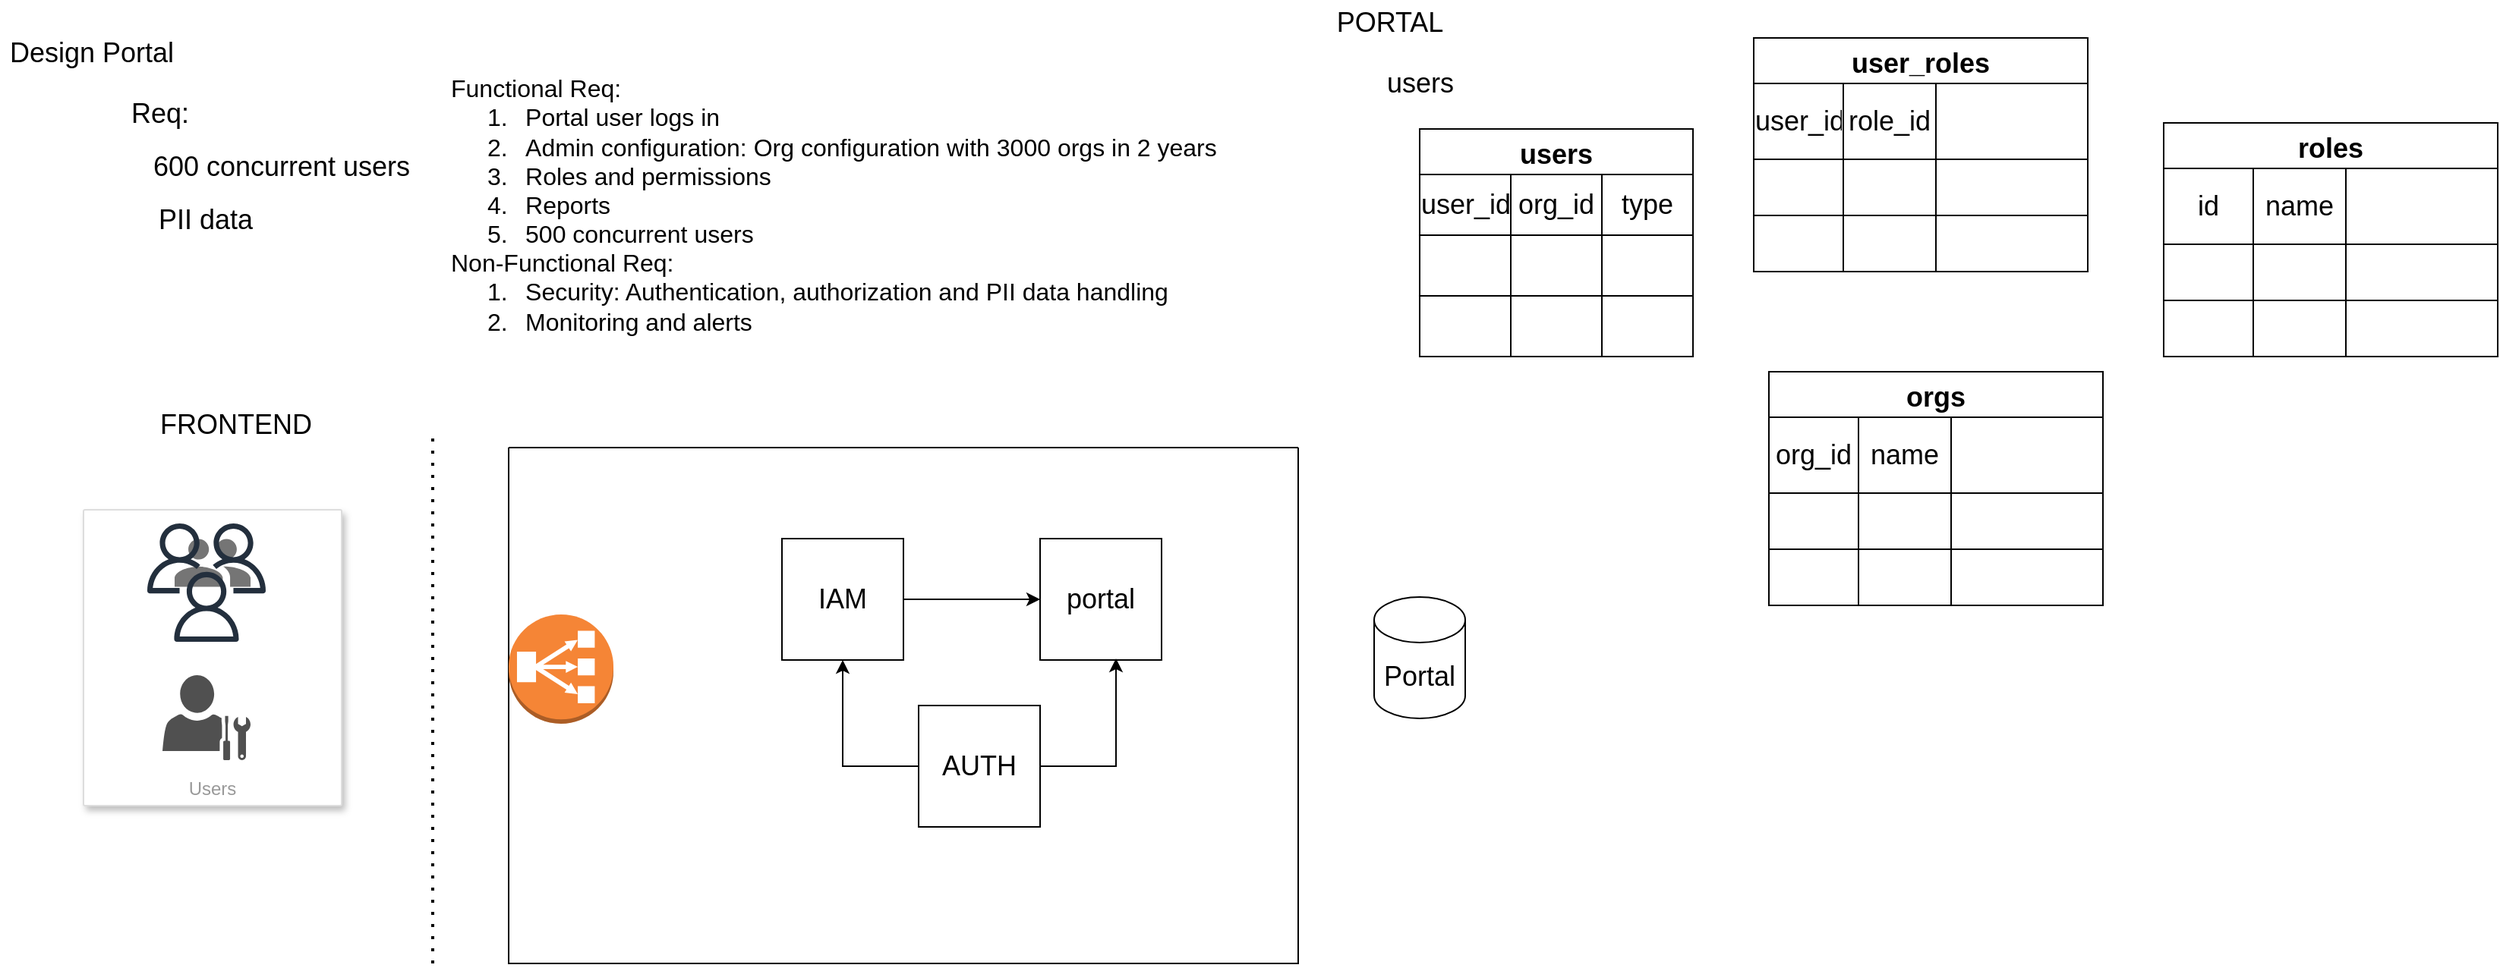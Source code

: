 <mxfile version="16.0.0" type="github">
  <diagram id="2f404044-711c-603c-8f00-f6bb4c023d3c" name="Page-1">
    <mxGraphModel dx="1298" dy="811" grid="1" gridSize="10" guides="1" tooltips="1" connect="1" arrows="1" fold="1" page="1" pageScale="1" pageWidth="4681" pageHeight="3300" background="none" math="0" shadow="0">
      <root>
        <mxCell id="0" />
        <mxCell id="1" parent="0" />
        <mxCell id="QaOnGby33gd0xWd2W6pQ-62" value="&lt;font style=&quot;font-size: 18px&quot;&gt;Design Portal&lt;/font&gt;" style="text;html=1;resizable=0;autosize=1;align=center;verticalAlign=middle;points=[];fillColor=none;strokeColor=none;rounded=0;" vertex="1" parent="1">
          <mxGeometry x="35" y="30" width="120" height="20" as="geometry" />
        </mxCell>
        <mxCell id="QaOnGby33gd0xWd2W6pQ-63" value="Req:" style="text;html=1;align=center;verticalAlign=middle;resizable=0;points=[];autosize=1;strokeColor=none;fillColor=none;fontSize=18;" vertex="1" parent="1">
          <mxGeometry x="115" y="65" width="50" height="30" as="geometry" />
        </mxCell>
        <mxCell id="QaOnGby33gd0xWd2W6pQ-64" value="600 concurrent users" style="text;html=1;align=center;verticalAlign=middle;resizable=0;points=[];autosize=1;strokeColor=none;fillColor=none;fontSize=18;" vertex="1" parent="1">
          <mxGeometry x="130" y="100" width="180" height="30" as="geometry" />
        </mxCell>
        <mxCell id="QaOnGby33gd0xWd2W6pQ-65" value="PII data" style="text;html=1;align=center;verticalAlign=middle;resizable=0;points=[];autosize=1;strokeColor=none;fillColor=none;fontSize=18;" vertex="1" parent="1">
          <mxGeometry x="130" y="135" width="80" height="30" as="geometry" />
        </mxCell>
        <mxCell id="QaOnGby33gd0xWd2W6pQ-67" value="&lt;p class=&quot;MsoNormal&quot; style=&quot;margin: 0in ; font-size: 12pt ; font-family: &amp;#34;calibri&amp;#34; , sans-serif&quot;&gt;Functional Req:&lt;/p&gt;&lt;p class=&quot;MsoListParagraphCxSpFirst&quot; style=&quot;margin: 0in 0in 0in 0.5in ; font-size: 12pt ; font-family: &amp;#34;calibri&amp;#34; , sans-serif ; text-indent: -0.25in&quot;&gt;1.&lt;span style=&quot;font-stretch: normal ; font-size: 7pt ; line-height: normal ; font-family: &amp;#34;times new roman&amp;#34;&quot;&gt;&amp;nbsp;&amp;nbsp;&amp;nbsp;&amp;nbsp; &lt;/span&gt;Portal user logs in&lt;/p&gt;&lt;p class=&quot;MsoListParagraphCxSpMiddle&quot; style=&quot;margin: 0in 0in 0in 0.5in ; font-size: 12pt ; font-family: &amp;#34;calibri&amp;#34; , sans-serif ; text-indent: -0.25in&quot;&gt;2.&lt;span style=&quot;font-stretch: normal ; font-size: 7pt ; line-height: normal ; font-family: &amp;#34;times new roman&amp;#34;&quot;&gt;&amp;nbsp;&amp;nbsp;&amp;nbsp;&amp;nbsp; &lt;/span&gt;Admin configuration: Org configuration with 3000 orgs in 2 years&lt;/p&gt;&lt;p class=&quot;MsoListParagraphCxSpMiddle&quot; style=&quot;margin: 0in 0in 0in 0.5in ; font-size: 12pt ; font-family: &amp;#34;calibri&amp;#34; , sans-serif ; text-indent: -0.25in&quot;&gt;3.&lt;span style=&quot;font-stretch: normal ; font-size: 7pt ; line-height: normal ; font-family: &amp;#34;times new roman&amp;#34;&quot;&gt;&amp;nbsp;&amp;nbsp;&amp;nbsp;&amp;nbsp; &lt;/span&gt;Roles and permissions&lt;/p&gt;&lt;p class=&quot;MsoListParagraphCxSpMiddle&quot; style=&quot;margin: 0in 0in 0in 0.5in ; font-size: 12pt ; font-family: &amp;#34;calibri&amp;#34; , sans-serif ; text-indent: -0.25in&quot;&gt;4.&lt;span style=&quot;font-stretch: normal ; font-size: 7pt ; line-height: normal ; font-family: &amp;#34;times new roman&amp;#34;&quot;&gt;&amp;nbsp;&amp;nbsp;&amp;nbsp;&amp;nbsp; &lt;/span&gt;Reports&lt;/p&gt;&lt;p class=&quot;MsoListParagraphCxSpLast&quot; style=&quot;margin: 0in 0in 0in 0.5in ; font-size: 12pt ; font-family: &amp;#34;calibri&amp;#34; , sans-serif ; text-indent: -0.25in&quot;&gt;5.&lt;span style=&quot;font-stretch: normal ; font-size: 7pt ; line-height: normal ; font-family: &amp;#34;times new roman&amp;#34;&quot;&gt;&amp;nbsp;&amp;nbsp;&amp;nbsp;&amp;nbsp; &lt;/span&gt;500 concurrent users&lt;/p&gt;&lt;p class=&quot;MsoNormal&quot; style=&quot;margin: 0in ; font-size: 12pt ; font-family: &amp;#34;calibri&amp;#34; , sans-serif&quot;&gt;Non-Functional Req:&lt;/p&gt;&lt;p class=&quot;MsoListParagraphCxSpFirst&quot; style=&quot;margin: 0in 0in 0in 0.5in ; font-size: 12pt ; font-family: &amp;#34;calibri&amp;#34; , sans-serif ; text-indent: -0.25in&quot;&gt;1.&lt;span style=&quot;font-stretch: normal ; font-size: 7pt ; line-height: normal ; font-family: &amp;#34;times new roman&amp;#34;&quot;&gt;&amp;nbsp;&amp;nbsp;&amp;nbsp;&amp;nbsp; &lt;/span&gt;Security: Authentication, authorization and PII data handling&lt;/p&gt;&lt;p class=&quot;MsoListParagraphCxSpLast&quot; style=&quot;margin: 0in 0in 0in 0.5in ; font-size: 12pt ; font-family: &amp;#34;calibri&amp;#34; , sans-serif ; text-indent: -0.25in&quot;&gt;2.&lt;span style=&quot;font-stretch: normal ; font-size: 7pt ; line-height: normal ; font-family: &amp;#34;times new roman&amp;#34;&quot;&gt;&amp;nbsp;&amp;nbsp;&amp;nbsp;&amp;nbsp; &lt;/span&gt;Monitoring and alerts&lt;/p&gt;" style="text;html=1;align=left;verticalAlign=middle;resizable=0;points=[];autosize=1;strokeColor=none;fillColor=none;fontSize=18;" vertex="1" parent="1">
          <mxGeometry x="330" y="40" width="520" height="200" as="geometry" />
        </mxCell>
        <mxCell id="QaOnGby33gd0xWd2W6pQ-72" value="" style="swimlane;startSize=0;fontSize=18;" vertex="1" parent="1">
          <mxGeometry x="370" y="300" width="520" height="340" as="geometry">
            <mxRectangle x="390" y="360" width="50" height="40" as="alternateBounds" />
          </mxGeometry>
        </mxCell>
        <mxCell id="QaOnGby33gd0xWd2W6pQ-73" value="portal" style="whiteSpace=wrap;html=1;aspect=fixed;fontSize=18;" vertex="1" parent="QaOnGby33gd0xWd2W6pQ-72">
          <mxGeometry x="350" y="60" width="80" height="80" as="geometry" />
        </mxCell>
        <mxCell id="QaOnGby33gd0xWd2W6pQ-146" style="edgeStyle=orthogonalEdgeStyle;rounded=0;orthogonalLoop=1;jettySize=auto;html=1;fontSize=18;" edge="1" parent="QaOnGby33gd0xWd2W6pQ-72" source="QaOnGby33gd0xWd2W6pQ-74" target="QaOnGby33gd0xWd2W6pQ-75">
          <mxGeometry relative="1" as="geometry" />
        </mxCell>
        <mxCell id="QaOnGby33gd0xWd2W6pQ-147" style="edgeStyle=orthogonalEdgeStyle;rounded=0;orthogonalLoop=1;jettySize=auto;html=1;exitX=1;exitY=0.5;exitDx=0;exitDy=0;entryX=0.625;entryY=0.988;entryDx=0;entryDy=0;entryPerimeter=0;fontSize=18;" edge="1" parent="QaOnGby33gd0xWd2W6pQ-72" source="QaOnGby33gd0xWd2W6pQ-74" target="QaOnGby33gd0xWd2W6pQ-73">
          <mxGeometry relative="1" as="geometry" />
        </mxCell>
        <mxCell id="QaOnGby33gd0xWd2W6pQ-74" value="AUTH" style="whiteSpace=wrap;html=1;aspect=fixed;fontSize=18;" vertex="1" parent="QaOnGby33gd0xWd2W6pQ-72">
          <mxGeometry x="270" y="170" width="80" height="80" as="geometry" />
        </mxCell>
        <mxCell id="QaOnGby33gd0xWd2W6pQ-148" style="edgeStyle=orthogonalEdgeStyle;rounded=0;orthogonalLoop=1;jettySize=auto;html=1;exitX=1;exitY=0.5;exitDx=0;exitDy=0;entryX=0;entryY=0.5;entryDx=0;entryDy=0;fontSize=18;" edge="1" parent="QaOnGby33gd0xWd2W6pQ-72" source="QaOnGby33gd0xWd2W6pQ-75" target="QaOnGby33gd0xWd2W6pQ-73">
          <mxGeometry relative="1" as="geometry" />
        </mxCell>
        <mxCell id="QaOnGby33gd0xWd2W6pQ-75" value="IAM" style="whiteSpace=wrap;html=1;aspect=fixed;fontSize=18;" vertex="1" parent="QaOnGby33gd0xWd2W6pQ-72">
          <mxGeometry x="180" y="60" width="80" height="80" as="geometry" />
        </mxCell>
        <mxCell id="QaOnGby33gd0xWd2W6pQ-149" value="" style="outlineConnect=0;dashed=0;verticalLabelPosition=bottom;verticalAlign=top;align=center;html=1;shape=mxgraph.aws3.classic_load_balancer;fillColor=#F58536;gradientColor=none;fontSize=18;" vertex="1" parent="QaOnGby33gd0xWd2W6pQ-72">
          <mxGeometry y="110" width="69" height="72" as="geometry" />
        </mxCell>
        <mxCell id="QaOnGby33gd0xWd2W6pQ-76" value="" style="endArrow=none;dashed=1;html=1;dashPattern=1 3;strokeWidth=2;rounded=0;fontSize=18;" edge="1" parent="1">
          <mxGeometry width="50" height="50" relative="1" as="geometry">
            <mxPoint x="320" y="640" as="sourcePoint" />
            <mxPoint x="320" y="290" as="targetPoint" />
          </mxGeometry>
        </mxCell>
        <mxCell id="QaOnGby33gd0xWd2W6pQ-78" value="Portal" style="shape=cylinder3;whiteSpace=wrap;html=1;boundedLbl=1;backgroundOutline=1;size=15;fontSize=18;" vertex="1" parent="1">
          <mxGeometry x="940" y="398.5" width="60" height="80" as="geometry" />
        </mxCell>
        <mxCell id="QaOnGby33gd0xWd2W6pQ-81" value="users" style="shape=table;startSize=30;container=1;collapsible=0;childLayout=tableLayout;fontStyle=1;align=center;pointerEvents=1;fontSize=18;" vertex="1" parent="1">
          <mxGeometry x="970" y="90" width="180" height="150" as="geometry" />
        </mxCell>
        <mxCell id="QaOnGby33gd0xWd2W6pQ-82" value="" style="shape=partialRectangle;html=1;whiteSpace=wrap;collapsible=0;dropTarget=0;pointerEvents=0;fillColor=none;top=0;left=0;bottom=0;right=0;points=[[0,0.5],[1,0.5]];portConstraint=eastwest;fontSize=18;" vertex="1" parent="QaOnGby33gd0xWd2W6pQ-81">
          <mxGeometry y="30" width="180" height="40" as="geometry" />
        </mxCell>
        <mxCell id="QaOnGby33gd0xWd2W6pQ-83" value="user_id" style="shape=partialRectangle;html=1;whiteSpace=wrap;connectable=0;fillColor=none;top=0;left=0;bottom=0;right=0;overflow=hidden;pointerEvents=1;fontSize=18;" vertex="1" parent="QaOnGby33gd0xWd2W6pQ-82">
          <mxGeometry width="60" height="40" as="geometry">
            <mxRectangle width="60" height="40" as="alternateBounds" />
          </mxGeometry>
        </mxCell>
        <mxCell id="QaOnGby33gd0xWd2W6pQ-84" value="org_id" style="shape=partialRectangle;html=1;whiteSpace=wrap;connectable=0;fillColor=none;top=0;left=0;bottom=0;right=0;overflow=hidden;pointerEvents=1;fontSize=18;" vertex="1" parent="QaOnGby33gd0xWd2W6pQ-82">
          <mxGeometry x="60" width="60" height="40" as="geometry">
            <mxRectangle width="60" height="40" as="alternateBounds" />
          </mxGeometry>
        </mxCell>
        <mxCell id="QaOnGby33gd0xWd2W6pQ-85" value="type" style="shape=partialRectangle;html=1;whiteSpace=wrap;connectable=0;fillColor=none;top=0;left=0;bottom=0;right=0;overflow=hidden;pointerEvents=1;fontSize=18;" vertex="1" parent="QaOnGby33gd0xWd2W6pQ-82">
          <mxGeometry x="120" width="60" height="40" as="geometry">
            <mxRectangle width="60" height="40" as="alternateBounds" />
          </mxGeometry>
        </mxCell>
        <mxCell id="QaOnGby33gd0xWd2W6pQ-86" value="" style="shape=partialRectangle;html=1;whiteSpace=wrap;collapsible=0;dropTarget=0;pointerEvents=0;fillColor=none;top=0;left=0;bottom=0;right=0;points=[[0,0.5],[1,0.5]];portConstraint=eastwest;fontSize=18;" vertex="1" parent="QaOnGby33gd0xWd2W6pQ-81">
          <mxGeometry y="70" width="180" height="40" as="geometry" />
        </mxCell>
        <mxCell id="QaOnGby33gd0xWd2W6pQ-87" value="" style="shape=partialRectangle;html=1;whiteSpace=wrap;connectable=0;fillColor=none;top=0;left=0;bottom=0;right=0;overflow=hidden;pointerEvents=1;fontSize=18;" vertex="1" parent="QaOnGby33gd0xWd2W6pQ-86">
          <mxGeometry width="60" height="40" as="geometry">
            <mxRectangle width="60" height="40" as="alternateBounds" />
          </mxGeometry>
        </mxCell>
        <mxCell id="QaOnGby33gd0xWd2W6pQ-88" value="" style="shape=partialRectangle;html=1;whiteSpace=wrap;connectable=0;fillColor=none;top=0;left=0;bottom=0;right=0;overflow=hidden;pointerEvents=1;fontSize=18;" vertex="1" parent="QaOnGby33gd0xWd2W6pQ-86">
          <mxGeometry x="60" width="60" height="40" as="geometry">
            <mxRectangle width="60" height="40" as="alternateBounds" />
          </mxGeometry>
        </mxCell>
        <mxCell id="QaOnGby33gd0xWd2W6pQ-89" value="" style="shape=partialRectangle;html=1;whiteSpace=wrap;connectable=0;fillColor=none;top=0;left=0;bottom=0;right=0;overflow=hidden;pointerEvents=1;fontSize=18;" vertex="1" parent="QaOnGby33gd0xWd2W6pQ-86">
          <mxGeometry x="120" width="60" height="40" as="geometry">
            <mxRectangle width="60" height="40" as="alternateBounds" />
          </mxGeometry>
        </mxCell>
        <mxCell id="QaOnGby33gd0xWd2W6pQ-90" value="" style="shape=partialRectangle;html=1;whiteSpace=wrap;collapsible=0;dropTarget=0;pointerEvents=0;fillColor=none;top=0;left=0;bottom=0;right=0;points=[[0,0.5],[1,0.5]];portConstraint=eastwest;fontSize=18;" vertex="1" parent="QaOnGby33gd0xWd2W6pQ-81">
          <mxGeometry y="110" width="180" height="40" as="geometry" />
        </mxCell>
        <mxCell id="QaOnGby33gd0xWd2W6pQ-91" value="" style="shape=partialRectangle;html=1;whiteSpace=wrap;connectable=0;fillColor=none;top=0;left=0;bottom=0;right=0;overflow=hidden;pointerEvents=1;fontSize=18;" vertex="1" parent="QaOnGby33gd0xWd2W6pQ-90">
          <mxGeometry width="60" height="40" as="geometry">
            <mxRectangle width="60" height="40" as="alternateBounds" />
          </mxGeometry>
        </mxCell>
        <mxCell id="QaOnGby33gd0xWd2W6pQ-92" value="" style="shape=partialRectangle;html=1;whiteSpace=wrap;connectable=0;fillColor=none;top=0;left=0;bottom=0;right=0;overflow=hidden;pointerEvents=1;fontSize=18;" vertex="1" parent="QaOnGby33gd0xWd2W6pQ-90">
          <mxGeometry x="60" width="60" height="40" as="geometry">
            <mxRectangle width="60" height="40" as="alternateBounds" />
          </mxGeometry>
        </mxCell>
        <mxCell id="QaOnGby33gd0xWd2W6pQ-93" value="" style="shape=partialRectangle;html=1;whiteSpace=wrap;connectable=0;fillColor=none;top=0;left=0;bottom=0;right=0;overflow=hidden;pointerEvents=1;fontSize=18;" vertex="1" parent="QaOnGby33gd0xWd2W6pQ-90">
          <mxGeometry x="120" width="60" height="40" as="geometry">
            <mxRectangle width="60" height="40" as="alternateBounds" />
          </mxGeometry>
        </mxCell>
        <mxCell id="QaOnGby33gd0xWd2W6pQ-94" value="users" style="text;html=1;align=center;verticalAlign=middle;resizable=0;points=[];autosize=1;strokeColor=none;fillColor=none;fontSize=18;" vertex="1" parent="1">
          <mxGeometry x="940" y="45" width="60" height="30" as="geometry" />
        </mxCell>
        <mxCell id="QaOnGby33gd0xWd2W6pQ-96" value="orgs" style="shape=table;startSize=30;container=1;collapsible=0;childLayout=tableLayout;fontStyle=1;align=center;pointerEvents=1;fontSize=18;" vertex="1" parent="1">
          <mxGeometry x="1200" y="250" width="220" height="154" as="geometry" />
        </mxCell>
        <mxCell id="QaOnGby33gd0xWd2W6pQ-97" value="" style="shape=partialRectangle;html=1;whiteSpace=wrap;collapsible=0;dropTarget=0;pointerEvents=0;fillColor=none;top=0;left=0;bottom=0;right=0;points=[[0,0.5],[1,0.5]];portConstraint=eastwest;fontSize=18;" vertex="1" parent="QaOnGby33gd0xWd2W6pQ-96">
          <mxGeometry y="30" width="220" height="50" as="geometry" />
        </mxCell>
        <mxCell id="QaOnGby33gd0xWd2W6pQ-98" value="org_id" style="shape=partialRectangle;html=1;whiteSpace=wrap;connectable=0;fillColor=none;top=0;left=0;bottom=0;right=0;overflow=hidden;pointerEvents=1;fontSize=18;" vertex="1" parent="QaOnGby33gd0xWd2W6pQ-97">
          <mxGeometry width="59" height="50" as="geometry">
            <mxRectangle width="59" height="50" as="alternateBounds" />
          </mxGeometry>
        </mxCell>
        <mxCell id="QaOnGby33gd0xWd2W6pQ-99" value="name" style="shape=partialRectangle;html=1;whiteSpace=wrap;connectable=0;fillColor=none;top=0;left=0;bottom=0;right=0;overflow=hidden;pointerEvents=1;fontSize=18;" vertex="1" parent="QaOnGby33gd0xWd2W6pQ-97">
          <mxGeometry x="59" width="61" height="50" as="geometry">
            <mxRectangle width="61" height="50" as="alternateBounds" />
          </mxGeometry>
        </mxCell>
        <mxCell id="QaOnGby33gd0xWd2W6pQ-100" value="" style="shape=partialRectangle;html=1;whiteSpace=wrap;connectable=0;fillColor=none;top=0;left=0;bottom=0;right=0;overflow=hidden;pointerEvents=1;fontSize=18;" vertex="1" parent="QaOnGby33gd0xWd2W6pQ-97">
          <mxGeometry x="120" width="100" height="50" as="geometry">
            <mxRectangle width="100" height="50" as="alternateBounds" />
          </mxGeometry>
        </mxCell>
        <mxCell id="QaOnGby33gd0xWd2W6pQ-101" value="" style="shape=partialRectangle;html=1;whiteSpace=wrap;collapsible=0;dropTarget=0;pointerEvents=0;fillColor=none;top=0;left=0;bottom=0;right=0;points=[[0,0.5],[1,0.5]];portConstraint=eastwest;fontSize=18;" vertex="1" parent="QaOnGby33gd0xWd2W6pQ-96">
          <mxGeometry y="80" width="220" height="37" as="geometry" />
        </mxCell>
        <mxCell id="QaOnGby33gd0xWd2W6pQ-102" value="" style="shape=partialRectangle;html=1;whiteSpace=wrap;connectable=0;fillColor=none;top=0;left=0;bottom=0;right=0;overflow=hidden;pointerEvents=1;fontSize=18;" vertex="1" parent="QaOnGby33gd0xWd2W6pQ-101">
          <mxGeometry width="59" height="37" as="geometry">
            <mxRectangle width="59" height="37" as="alternateBounds" />
          </mxGeometry>
        </mxCell>
        <mxCell id="QaOnGby33gd0xWd2W6pQ-103" value="" style="shape=partialRectangle;html=1;whiteSpace=wrap;connectable=0;fillColor=none;top=0;left=0;bottom=0;right=0;overflow=hidden;pointerEvents=1;fontSize=18;" vertex="1" parent="QaOnGby33gd0xWd2W6pQ-101">
          <mxGeometry x="59" width="61" height="37" as="geometry">
            <mxRectangle width="61" height="37" as="alternateBounds" />
          </mxGeometry>
        </mxCell>
        <mxCell id="QaOnGby33gd0xWd2W6pQ-104" value="" style="shape=partialRectangle;html=1;whiteSpace=wrap;connectable=0;fillColor=none;top=0;left=0;bottom=0;right=0;overflow=hidden;pointerEvents=1;fontSize=18;" vertex="1" parent="QaOnGby33gd0xWd2W6pQ-101">
          <mxGeometry x="120" width="100" height="37" as="geometry">
            <mxRectangle width="100" height="37" as="alternateBounds" />
          </mxGeometry>
        </mxCell>
        <mxCell id="QaOnGby33gd0xWd2W6pQ-105" value="" style="shape=partialRectangle;html=1;whiteSpace=wrap;collapsible=0;dropTarget=0;pointerEvents=0;fillColor=none;top=0;left=0;bottom=0;right=0;points=[[0,0.5],[1,0.5]];portConstraint=eastwest;fontSize=18;" vertex="1" parent="QaOnGby33gd0xWd2W6pQ-96">
          <mxGeometry y="117" width="220" height="37" as="geometry" />
        </mxCell>
        <mxCell id="QaOnGby33gd0xWd2W6pQ-106" value="" style="shape=partialRectangle;html=1;whiteSpace=wrap;connectable=0;fillColor=none;top=0;left=0;bottom=0;right=0;overflow=hidden;pointerEvents=1;fontSize=18;" vertex="1" parent="QaOnGby33gd0xWd2W6pQ-105">
          <mxGeometry width="59" height="37" as="geometry">
            <mxRectangle width="59" height="37" as="alternateBounds" />
          </mxGeometry>
        </mxCell>
        <mxCell id="QaOnGby33gd0xWd2W6pQ-107" value="" style="shape=partialRectangle;html=1;whiteSpace=wrap;connectable=0;fillColor=none;top=0;left=0;bottom=0;right=0;overflow=hidden;pointerEvents=1;fontSize=18;" vertex="1" parent="QaOnGby33gd0xWd2W6pQ-105">
          <mxGeometry x="59" width="61" height="37" as="geometry">
            <mxRectangle width="61" height="37" as="alternateBounds" />
          </mxGeometry>
        </mxCell>
        <mxCell id="QaOnGby33gd0xWd2W6pQ-108" value="" style="shape=partialRectangle;html=1;whiteSpace=wrap;connectable=0;fillColor=none;top=0;left=0;bottom=0;right=0;overflow=hidden;pointerEvents=1;fontSize=18;" vertex="1" parent="QaOnGby33gd0xWd2W6pQ-105">
          <mxGeometry x="120" width="100" height="37" as="geometry">
            <mxRectangle width="100" height="37" as="alternateBounds" />
          </mxGeometry>
        </mxCell>
        <mxCell id="QaOnGby33gd0xWd2W6pQ-109" value="PORTAL" style="text;html=1;align=center;verticalAlign=middle;resizable=0;points=[];autosize=1;strokeColor=none;fillColor=none;fontSize=18;" vertex="1" parent="1">
          <mxGeometry x="905" y="5" width="90" height="30" as="geometry" />
        </mxCell>
        <mxCell id="QaOnGby33gd0xWd2W6pQ-110" value="user_roles" style="shape=table;startSize=30;container=1;collapsible=0;childLayout=tableLayout;fontStyle=1;align=center;pointerEvents=1;fontSize=18;" vertex="1" parent="1">
          <mxGeometry x="1190" y="30" width="220" height="154" as="geometry" />
        </mxCell>
        <mxCell id="QaOnGby33gd0xWd2W6pQ-111" value="" style="shape=partialRectangle;html=1;whiteSpace=wrap;collapsible=0;dropTarget=0;pointerEvents=0;fillColor=none;top=0;left=0;bottom=0;right=0;points=[[0,0.5],[1,0.5]];portConstraint=eastwest;fontSize=18;" vertex="1" parent="QaOnGby33gd0xWd2W6pQ-110">
          <mxGeometry y="30" width="220" height="50" as="geometry" />
        </mxCell>
        <mxCell id="QaOnGby33gd0xWd2W6pQ-112" value="user_id" style="shape=partialRectangle;html=1;whiteSpace=wrap;connectable=0;fillColor=none;top=0;left=0;bottom=0;right=0;overflow=hidden;pointerEvents=1;fontSize=18;" vertex="1" parent="QaOnGby33gd0xWd2W6pQ-111">
          <mxGeometry width="59" height="50" as="geometry">
            <mxRectangle width="59" height="50" as="alternateBounds" />
          </mxGeometry>
        </mxCell>
        <mxCell id="QaOnGby33gd0xWd2W6pQ-113" value="role_id" style="shape=partialRectangle;html=1;whiteSpace=wrap;connectable=0;fillColor=none;top=0;left=0;bottom=0;right=0;overflow=hidden;pointerEvents=1;fontSize=18;" vertex="1" parent="QaOnGby33gd0xWd2W6pQ-111">
          <mxGeometry x="59" width="61" height="50" as="geometry">
            <mxRectangle width="61" height="50" as="alternateBounds" />
          </mxGeometry>
        </mxCell>
        <mxCell id="QaOnGby33gd0xWd2W6pQ-114" value="" style="shape=partialRectangle;html=1;whiteSpace=wrap;connectable=0;fillColor=none;top=0;left=0;bottom=0;right=0;overflow=hidden;pointerEvents=1;fontSize=18;" vertex="1" parent="QaOnGby33gd0xWd2W6pQ-111">
          <mxGeometry x="120" width="100" height="50" as="geometry">
            <mxRectangle width="100" height="50" as="alternateBounds" />
          </mxGeometry>
        </mxCell>
        <mxCell id="QaOnGby33gd0xWd2W6pQ-115" value="" style="shape=partialRectangle;html=1;whiteSpace=wrap;collapsible=0;dropTarget=0;pointerEvents=0;fillColor=none;top=0;left=0;bottom=0;right=0;points=[[0,0.5],[1,0.5]];portConstraint=eastwest;fontSize=18;" vertex="1" parent="QaOnGby33gd0xWd2W6pQ-110">
          <mxGeometry y="80" width="220" height="37" as="geometry" />
        </mxCell>
        <mxCell id="QaOnGby33gd0xWd2W6pQ-116" value="" style="shape=partialRectangle;html=1;whiteSpace=wrap;connectable=0;fillColor=none;top=0;left=0;bottom=0;right=0;overflow=hidden;pointerEvents=1;fontSize=18;" vertex="1" parent="QaOnGby33gd0xWd2W6pQ-115">
          <mxGeometry width="59" height="37" as="geometry">
            <mxRectangle width="59" height="37" as="alternateBounds" />
          </mxGeometry>
        </mxCell>
        <mxCell id="QaOnGby33gd0xWd2W6pQ-117" value="" style="shape=partialRectangle;html=1;whiteSpace=wrap;connectable=0;fillColor=none;top=0;left=0;bottom=0;right=0;overflow=hidden;pointerEvents=1;fontSize=18;" vertex="1" parent="QaOnGby33gd0xWd2W6pQ-115">
          <mxGeometry x="59" width="61" height="37" as="geometry">
            <mxRectangle width="61" height="37" as="alternateBounds" />
          </mxGeometry>
        </mxCell>
        <mxCell id="QaOnGby33gd0xWd2W6pQ-118" value="" style="shape=partialRectangle;html=1;whiteSpace=wrap;connectable=0;fillColor=none;top=0;left=0;bottom=0;right=0;overflow=hidden;pointerEvents=1;fontSize=18;" vertex="1" parent="QaOnGby33gd0xWd2W6pQ-115">
          <mxGeometry x="120" width="100" height="37" as="geometry">
            <mxRectangle width="100" height="37" as="alternateBounds" />
          </mxGeometry>
        </mxCell>
        <mxCell id="QaOnGby33gd0xWd2W6pQ-119" value="" style="shape=partialRectangle;html=1;whiteSpace=wrap;collapsible=0;dropTarget=0;pointerEvents=0;fillColor=none;top=0;left=0;bottom=0;right=0;points=[[0,0.5],[1,0.5]];portConstraint=eastwest;fontSize=18;" vertex="1" parent="QaOnGby33gd0xWd2W6pQ-110">
          <mxGeometry y="117" width="220" height="37" as="geometry" />
        </mxCell>
        <mxCell id="QaOnGby33gd0xWd2W6pQ-120" value="" style="shape=partialRectangle;html=1;whiteSpace=wrap;connectable=0;fillColor=none;top=0;left=0;bottom=0;right=0;overflow=hidden;pointerEvents=1;fontSize=18;" vertex="1" parent="QaOnGby33gd0xWd2W6pQ-119">
          <mxGeometry width="59" height="37" as="geometry">
            <mxRectangle width="59" height="37" as="alternateBounds" />
          </mxGeometry>
        </mxCell>
        <mxCell id="QaOnGby33gd0xWd2W6pQ-121" value="" style="shape=partialRectangle;html=1;whiteSpace=wrap;connectable=0;fillColor=none;top=0;left=0;bottom=0;right=0;overflow=hidden;pointerEvents=1;fontSize=18;" vertex="1" parent="QaOnGby33gd0xWd2W6pQ-119">
          <mxGeometry x="59" width="61" height="37" as="geometry">
            <mxRectangle width="61" height="37" as="alternateBounds" />
          </mxGeometry>
        </mxCell>
        <mxCell id="QaOnGby33gd0xWd2W6pQ-122" value="" style="shape=partialRectangle;html=1;whiteSpace=wrap;connectable=0;fillColor=none;top=0;left=0;bottom=0;right=0;overflow=hidden;pointerEvents=1;fontSize=18;" vertex="1" parent="QaOnGby33gd0xWd2W6pQ-119">
          <mxGeometry x="120" width="100" height="37" as="geometry">
            <mxRectangle width="100" height="37" as="alternateBounds" />
          </mxGeometry>
        </mxCell>
        <mxCell id="QaOnGby33gd0xWd2W6pQ-123" value="roles" style="shape=table;startSize=30;container=1;collapsible=0;childLayout=tableLayout;fontStyle=1;align=center;pointerEvents=1;fontSize=18;" vertex="1" parent="1">
          <mxGeometry x="1460" y="86" width="220" height="154" as="geometry" />
        </mxCell>
        <mxCell id="QaOnGby33gd0xWd2W6pQ-124" value="" style="shape=partialRectangle;html=1;whiteSpace=wrap;collapsible=0;dropTarget=0;pointerEvents=0;fillColor=none;top=0;left=0;bottom=0;right=0;points=[[0,0.5],[1,0.5]];portConstraint=eastwest;fontSize=18;" vertex="1" parent="QaOnGby33gd0xWd2W6pQ-123">
          <mxGeometry y="30" width="220" height="50" as="geometry" />
        </mxCell>
        <mxCell id="QaOnGby33gd0xWd2W6pQ-125" value="id" style="shape=partialRectangle;html=1;whiteSpace=wrap;connectable=0;fillColor=none;top=0;left=0;bottom=0;right=0;overflow=hidden;pointerEvents=1;fontSize=18;" vertex="1" parent="QaOnGby33gd0xWd2W6pQ-124">
          <mxGeometry width="59" height="50" as="geometry">
            <mxRectangle width="59" height="50" as="alternateBounds" />
          </mxGeometry>
        </mxCell>
        <mxCell id="QaOnGby33gd0xWd2W6pQ-126" value="name" style="shape=partialRectangle;html=1;whiteSpace=wrap;connectable=0;fillColor=none;top=0;left=0;bottom=0;right=0;overflow=hidden;pointerEvents=1;fontSize=18;" vertex="1" parent="QaOnGby33gd0xWd2W6pQ-124">
          <mxGeometry x="59" width="61" height="50" as="geometry">
            <mxRectangle width="61" height="50" as="alternateBounds" />
          </mxGeometry>
        </mxCell>
        <mxCell id="QaOnGby33gd0xWd2W6pQ-127" value="" style="shape=partialRectangle;html=1;whiteSpace=wrap;connectable=0;fillColor=none;top=0;left=0;bottom=0;right=0;overflow=hidden;pointerEvents=1;fontSize=18;" vertex="1" parent="QaOnGby33gd0xWd2W6pQ-124">
          <mxGeometry x="120" width="100" height="50" as="geometry">
            <mxRectangle width="100" height="50" as="alternateBounds" />
          </mxGeometry>
        </mxCell>
        <mxCell id="QaOnGby33gd0xWd2W6pQ-128" value="" style="shape=partialRectangle;html=1;whiteSpace=wrap;collapsible=0;dropTarget=0;pointerEvents=0;fillColor=none;top=0;left=0;bottom=0;right=0;points=[[0,0.5],[1,0.5]];portConstraint=eastwest;fontSize=18;" vertex="1" parent="QaOnGby33gd0xWd2W6pQ-123">
          <mxGeometry y="80" width="220" height="37" as="geometry" />
        </mxCell>
        <mxCell id="QaOnGby33gd0xWd2W6pQ-129" value="" style="shape=partialRectangle;html=1;whiteSpace=wrap;connectable=0;fillColor=none;top=0;left=0;bottom=0;right=0;overflow=hidden;pointerEvents=1;fontSize=18;" vertex="1" parent="QaOnGby33gd0xWd2W6pQ-128">
          <mxGeometry width="59" height="37" as="geometry">
            <mxRectangle width="59" height="37" as="alternateBounds" />
          </mxGeometry>
        </mxCell>
        <mxCell id="QaOnGby33gd0xWd2W6pQ-130" value="" style="shape=partialRectangle;html=1;whiteSpace=wrap;connectable=0;fillColor=none;top=0;left=0;bottom=0;right=0;overflow=hidden;pointerEvents=1;fontSize=18;" vertex="1" parent="QaOnGby33gd0xWd2W6pQ-128">
          <mxGeometry x="59" width="61" height="37" as="geometry">
            <mxRectangle width="61" height="37" as="alternateBounds" />
          </mxGeometry>
        </mxCell>
        <mxCell id="QaOnGby33gd0xWd2W6pQ-131" value="" style="shape=partialRectangle;html=1;whiteSpace=wrap;connectable=0;fillColor=none;top=0;left=0;bottom=0;right=0;overflow=hidden;pointerEvents=1;fontSize=18;" vertex="1" parent="QaOnGby33gd0xWd2W6pQ-128">
          <mxGeometry x="120" width="100" height="37" as="geometry">
            <mxRectangle width="100" height="37" as="alternateBounds" />
          </mxGeometry>
        </mxCell>
        <mxCell id="QaOnGby33gd0xWd2W6pQ-132" value="" style="shape=partialRectangle;html=1;whiteSpace=wrap;collapsible=0;dropTarget=0;pointerEvents=0;fillColor=none;top=0;left=0;bottom=0;right=0;points=[[0,0.5],[1,0.5]];portConstraint=eastwest;fontSize=18;" vertex="1" parent="QaOnGby33gd0xWd2W6pQ-123">
          <mxGeometry y="117" width="220" height="37" as="geometry" />
        </mxCell>
        <mxCell id="QaOnGby33gd0xWd2W6pQ-133" value="" style="shape=partialRectangle;html=1;whiteSpace=wrap;connectable=0;fillColor=none;top=0;left=0;bottom=0;right=0;overflow=hidden;pointerEvents=1;fontSize=18;" vertex="1" parent="QaOnGby33gd0xWd2W6pQ-132">
          <mxGeometry width="59" height="37" as="geometry">
            <mxRectangle width="59" height="37" as="alternateBounds" />
          </mxGeometry>
        </mxCell>
        <mxCell id="QaOnGby33gd0xWd2W6pQ-134" value="" style="shape=partialRectangle;html=1;whiteSpace=wrap;connectable=0;fillColor=none;top=0;left=0;bottom=0;right=0;overflow=hidden;pointerEvents=1;fontSize=18;" vertex="1" parent="QaOnGby33gd0xWd2W6pQ-132">
          <mxGeometry x="59" width="61" height="37" as="geometry">
            <mxRectangle width="61" height="37" as="alternateBounds" />
          </mxGeometry>
        </mxCell>
        <mxCell id="QaOnGby33gd0xWd2W6pQ-135" value="" style="shape=partialRectangle;html=1;whiteSpace=wrap;connectable=0;fillColor=none;top=0;left=0;bottom=0;right=0;overflow=hidden;pointerEvents=1;fontSize=18;" vertex="1" parent="QaOnGby33gd0xWd2W6pQ-132">
          <mxGeometry x="120" width="100" height="37" as="geometry">
            <mxRectangle width="100" height="37" as="alternateBounds" />
          </mxGeometry>
        </mxCell>
        <mxCell id="QaOnGby33gd0xWd2W6pQ-141" value="Users" style="strokeColor=#dddddd;shadow=1;strokeWidth=1;rounded=1;absoluteArcSize=1;arcSize=2;labelPosition=center;verticalLabelPosition=middle;align=center;verticalAlign=bottom;spacingLeft=0;fontColor=#999999;fontSize=12;whiteSpace=wrap;spacingBottom=2;" vertex="1" parent="1">
          <mxGeometry x="90" y="341" width="170" height="195" as="geometry" />
        </mxCell>
        <mxCell id="QaOnGby33gd0xWd2W6pQ-142" value="" style="sketch=0;dashed=0;connectable=0;html=1;fillColor=#757575;strokeColor=none;shape=mxgraph.gcp2.users;part=1;fontSize=18;" vertex="1" parent="QaOnGby33gd0xWd2W6pQ-141">
          <mxGeometry x="0.5" width="50" height="31.5" relative="1" as="geometry">
            <mxPoint x="-25" y="19.25" as="offset" />
          </mxGeometry>
        </mxCell>
        <mxCell id="QaOnGby33gd0xWd2W6pQ-69" value="" style="sketch=0;outlineConnect=0;fontColor=#232F3E;gradientColor=none;fillColor=#232F3D;strokeColor=none;dashed=0;verticalLabelPosition=bottom;verticalAlign=top;align=center;html=1;fontSize=12;fontStyle=0;aspect=fixed;pointerEvents=1;shape=mxgraph.aws4.users;" vertex="1" parent="QaOnGby33gd0xWd2W6pQ-141">
          <mxGeometry x="42" y="9" width="78" height="78" as="geometry" />
        </mxCell>
        <mxCell id="QaOnGby33gd0xWd2W6pQ-70" value="" style="sketch=0;pointerEvents=1;shadow=0;dashed=0;html=1;strokeColor=none;fillColor=#505050;labelPosition=center;verticalLabelPosition=bottom;verticalAlign=top;outlineConnect=0;align=center;shape=mxgraph.office.users.administrator;fontSize=18;" vertex="1" parent="QaOnGby33gd0xWd2W6pQ-141">
          <mxGeometry x="52" y="109" width="58" height="56" as="geometry" />
        </mxCell>
        <mxCell id="QaOnGby33gd0xWd2W6pQ-143" value="FRONTEND" style="text;html=1;align=center;verticalAlign=middle;resizable=0;points=[];autosize=1;strokeColor=none;fillColor=none;fontSize=18;" vertex="1" parent="1">
          <mxGeometry x="130" y="270" width="120" height="30" as="geometry" />
        </mxCell>
      </root>
    </mxGraphModel>
  </diagram>
</mxfile>
